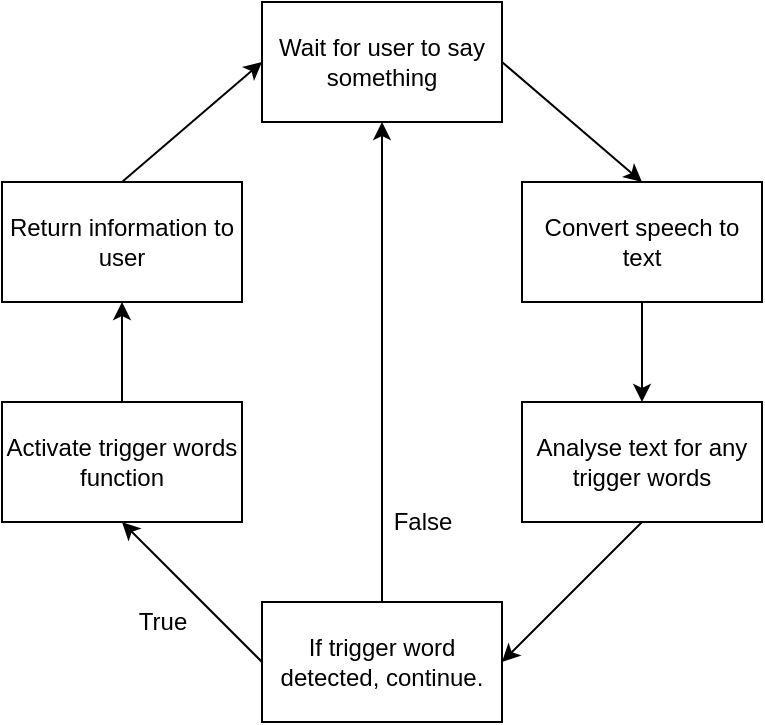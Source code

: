 <mxfile version="16.5.3" type="device"><diagram id="0zCakpUQsPRAObqiKbuD" name="Page-1"><mxGraphModel dx="1422" dy="734" grid="1" gridSize="10" guides="1" tooltips="1" connect="1" arrows="1" fold="1" page="1" pageScale="1" pageWidth="850" pageHeight="1100" math="0" shadow="0"><root><mxCell id="0"/><mxCell id="1" parent="0"/><mxCell id="9BkZ2S87b0sWbaV-sHN3-1" value="Wait for user to say something" style="rounded=0;whiteSpace=wrap;html=1;" vertex="1" parent="1"><mxGeometry x="320" y="270" width="120" height="60" as="geometry"/></mxCell><mxCell id="9BkZ2S87b0sWbaV-sHN3-2" value="Convert speech to text" style="rounded=0;whiteSpace=wrap;html=1;" vertex="1" parent="1"><mxGeometry x="450" y="360" width="120" height="60" as="geometry"/></mxCell><mxCell id="9BkZ2S87b0sWbaV-sHN3-3" value="Analyse text for any trigger words" style="rounded=0;whiteSpace=wrap;html=1;" vertex="1" parent="1"><mxGeometry x="450" y="470" width="120" height="60" as="geometry"/></mxCell><mxCell id="9BkZ2S87b0sWbaV-sHN3-5" value="&lt;div&gt;If trigger word detected, continue. &lt;br&gt;&lt;/div&gt;" style="rounded=0;whiteSpace=wrap;html=1;" vertex="1" parent="1"><mxGeometry x="320" y="570" width="120" height="60" as="geometry"/></mxCell><mxCell id="9BkZ2S87b0sWbaV-sHN3-6" value="Activate trigger words function" style="rounded=0;whiteSpace=wrap;html=1;" vertex="1" parent="1"><mxGeometry x="190" y="470" width="120" height="60" as="geometry"/></mxCell><mxCell id="9BkZ2S87b0sWbaV-sHN3-7" value="Return information to user" style="rounded=0;whiteSpace=wrap;html=1;" vertex="1" parent="1"><mxGeometry x="190" y="360" width="120" height="60" as="geometry"/></mxCell><mxCell id="9BkZ2S87b0sWbaV-sHN3-10" value="" style="endArrow=classic;html=1;rounded=0;exitX=1;exitY=0.5;exitDx=0;exitDy=0;entryX=0.5;entryY=0;entryDx=0;entryDy=0;" edge="1" parent="1" source="9BkZ2S87b0sWbaV-sHN3-1" target="9BkZ2S87b0sWbaV-sHN3-2"><mxGeometry width="50" height="50" relative="1" as="geometry"><mxPoint x="400" y="400" as="sourcePoint"/><mxPoint x="450" y="350" as="targetPoint"/></mxGeometry></mxCell><mxCell id="9BkZ2S87b0sWbaV-sHN3-12" value="" style="endArrow=classic;html=1;rounded=0;exitX=0.5;exitY=1;exitDx=0;exitDy=0;entryX=0.5;entryY=0;entryDx=0;entryDy=0;" edge="1" parent="1" source="9BkZ2S87b0sWbaV-sHN3-2" target="9BkZ2S87b0sWbaV-sHN3-3"><mxGeometry width="50" height="50" relative="1" as="geometry"><mxPoint x="400" y="400" as="sourcePoint"/><mxPoint x="450" y="350" as="targetPoint"/></mxGeometry></mxCell><mxCell id="9BkZ2S87b0sWbaV-sHN3-13" value="" style="endArrow=classic;html=1;rounded=0;exitX=0.5;exitY=1;exitDx=0;exitDy=0;entryX=1;entryY=0.5;entryDx=0;entryDy=0;" edge="1" parent="1" source="9BkZ2S87b0sWbaV-sHN3-3" target="9BkZ2S87b0sWbaV-sHN3-5"><mxGeometry width="50" height="50" relative="1" as="geometry"><mxPoint x="400" y="400" as="sourcePoint"/><mxPoint x="450" y="350" as="targetPoint"/></mxGeometry></mxCell><mxCell id="9BkZ2S87b0sWbaV-sHN3-15" value="True" style="text;html=1;align=center;verticalAlign=middle;resizable=0;points=[];autosize=1;strokeColor=none;fillColor=none;" vertex="1" parent="1"><mxGeometry x="250" y="570" width="40" height="20" as="geometry"/></mxCell><mxCell id="9BkZ2S87b0sWbaV-sHN3-16" value="False" style="text;html=1;align=center;verticalAlign=middle;resizable=0;points=[];autosize=1;strokeColor=none;fillColor=none;" vertex="1" parent="1"><mxGeometry x="375" y="520" width="50" height="20" as="geometry"/></mxCell><mxCell id="9BkZ2S87b0sWbaV-sHN3-17" value="" style="endArrow=classic;html=1;rounded=0;exitX=0.5;exitY=0;exitDx=0;exitDy=0;entryX=0.5;entryY=1;entryDx=0;entryDy=0;" edge="1" parent="1" source="9BkZ2S87b0sWbaV-sHN3-5" target="9BkZ2S87b0sWbaV-sHN3-1"><mxGeometry width="50" height="50" relative="1" as="geometry"><mxPoint x="400" y="400" as="sourcePoint"/><mxPoint x="450" y="350" as="targetPoint"/></mxGeometry></mxCell><mxCell id="9BkZ2S87b0sWbaV-sHN3-18" value="" style="endArrow=classic;html=1;rounded=0;exitX=0;exitY=0.5;exitDx=0;exitDy=0;entryX=0.5;entryY=1;entryDx=0;entryDy=0;" edge="1" parent="1" source="9BkZ2S87b0sWbaV-sHN3-5" target="9BkZ2S87b0sWbaV-sHN3-6"><mxGeometry width="50" height="50" relative="1" as="geometry"><mxPoint x="400" y="400" as="sourcePoint"/><mxPoint x="450" y="350" as="targetPoint"/></mxGeometry></mxCell><mxCell id="9BkZ2S87b0sWbaV-sHN3-19" value="" style="endArrow=classic;html=1;rounded=0;exitX=0.5;exitY=0;exitDx=0;exitDy=0;entryX=0.5;entryY=1;entryDx=0;entryDy=0;" edge="1" parent="1" source="9BkZ2S87b0sWbaV-sHN3-6" target="9BkZ2S87b0sWbaV-sHN3-7"><mxGeometry width="50" height="50" relative="1" as="geometry"><mxPoint x="400" y="400" as="sourcePoint"/><mxPoint x="450" y="350" as="targetPoint"/></mxGeometry></mxCell><mxCell id="9BkZ2S87b0sWbaV-sHN3-20" value="" style="endArrow=classic;html=1;rounded=0;exitX=0.5;exitY=0;exitDx=0;exitDy=0;entryX=0;entryY=0.5;entryDx=0;entryDy=0;" edge="1" parent="1" source="9BkZ2S87b0sWbaV-sHN3-7" target="9BkZ2S87b0sWbaV-sHN3-1"><mxGeometry width="50" height="50" relative="1" as="geometry"><mxPoint x="260" y="480" as="sourcePoint"/><mxPoint x="260" y="430" as="targetPoint"/></mxGeometry></mxCell></root></mxGraphModel></diagram></mxfile>